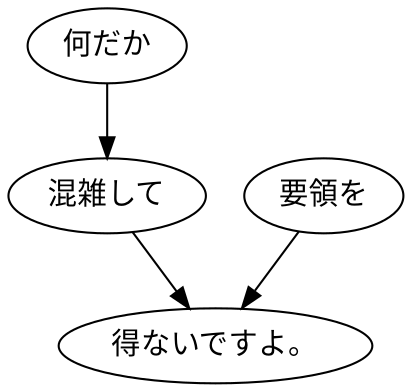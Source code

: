 digraph graph698 {
	node0 [label="何だか"];
	node1 [label="混雑して"];
	node2 [label="要領を"];
	node3 [label="得ないですよ。"];
	node0 -> node1;
	node1 -> node3;
	node2 -> node3;
}
